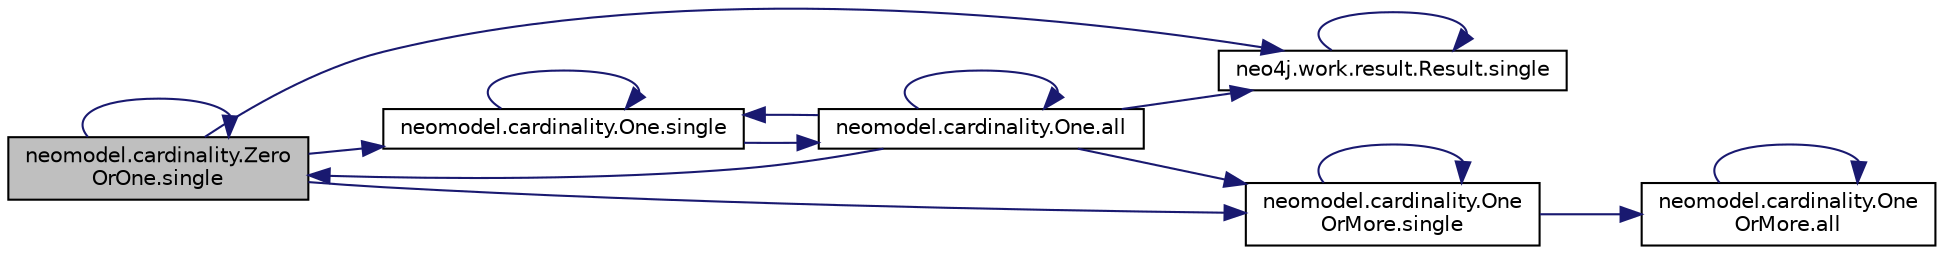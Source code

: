 digraph "neomodel.cardinality.ZeroOrOne.single"
{
 // LATEX_PDF_SIZE
  edge [fontname="Helvetica",fontsize="10",labelfontname="Helvetica",labelfontsize="10"];
  node [fontname="Helvetica",fontsize="10",shape=record];
  rankdir="LR";
  Node1 [label="neomodel.cardinality.Zero\lOrOne.single",height=0.2,width=0.4,color="black", fillcolor="grey75", style="filled", fontcolor="black",tooltip=" "];
  Node1 -> Node2 [color="midnightblue",fontsize="10",style="solid",fontname="Helvetica"];
  Node2 [label="neo4j.work.result.Result.single",height=0.2,width=0.4,color="black", fillcolor="white", style="filled",URL="$d6/d93/classneo4j_1_1work_1_1result_1_1_result.html#a1a57fc71c79735d358bf9c8463f3cb01",tooltip=" "];
  Node2 -> Node2 [color="midnightblue",fontsize="10",style="solid",fontname="Helvetica"];
  Node1 -> Node1 [color="midnightblue",fontsize="10",style="solid",fontname="Helvetica"];
  Node1 -> Node3 [color="midnightblue",fontsize="10",style="solid",fontname="Helvetica"];
  Node3 [label="neomodel.cardinality.One\lOrMore.single",height=0.2,width=0.4,color="black", fillcolor="white", style="filled",URL="$d0/d3d/classneomodel_1_1cardinality_1_1_one_or_more.html#a8184c368bc03dd1b31132c38eb4a52a8",tooltip=" "];
  Node3 -> Node4 [color="midnightblue",fontsize="10",style="solid",fontname="Helvetica"];
  Node4 [label="neomodel.cardinality.One\lOrMore.all",height=0.2,width=0.4,color="black", fillcolor="white", style="filled",URL="$d0/d3d/classneomodel_1_1cardinality_1_1_one_or_more.html#a60c4eaf66b03942cff593ea4fb1f34f7",tooltip=" "];
  Node4 -> Node4 [color="midnightblue",fontsize="10",style="solid",fontname="Helvetica"];
  Node3 -> Node3 [color="midnightblue",fontsize="10",style="solid",fontname="Helvetica"];
  Node1 -> Node5 [color="midnightblue",fontsize="10",style="solid",fontname="Helvetica"];
  Node5 [label="neomodel.cardinality.One.single",height=0.2,width=0.4,color="black", fillcolor="white", style="filled",URL="$dc/d3f/classneomodel_1_1cardinality_1_1_one.html#ab289c6f06b23020760ba905471e3deb6",tooltip=" "];
  Node5 -> Node6 [color="midnightblue",fontsize="10",style="solid",fontname="Helvetica"];
  Node6 [label="neomodel.cardinality.One.all",height=0.2,width=0.4,color="black", fillcolor="white", style="filled",URL="$dc/d3f/classneomodel_1_1cardinality_1_1_one.html#a5cad2ae176ba3cf8711916b1dc465bf2",tooltip=" "];
  Node6 -> Node6 [color="midnightblue",fontsize="10",style="solid",fontname="Helvetica"];
  Node6 -> Node2 [color="midnightblue",fontsize="10",style="solid",fontname="Helvetica"];
  Node6 -> Node1 [color="midnightblue",fontsize="10",style="solid",fontname="Helvetica"];
  Node6 -> Node3 [color="midnightblue",fontsize="10",style="solid",fontname="Helvetica"];
  Node6 -> Node5 [color="midnightblue",fontsize="10",style="solid",fontname="Helvetica"];
  Node5 -> Node5 [color="midnightblue",fontsize="10",style="solid",fontname="Helvetica"];
}
